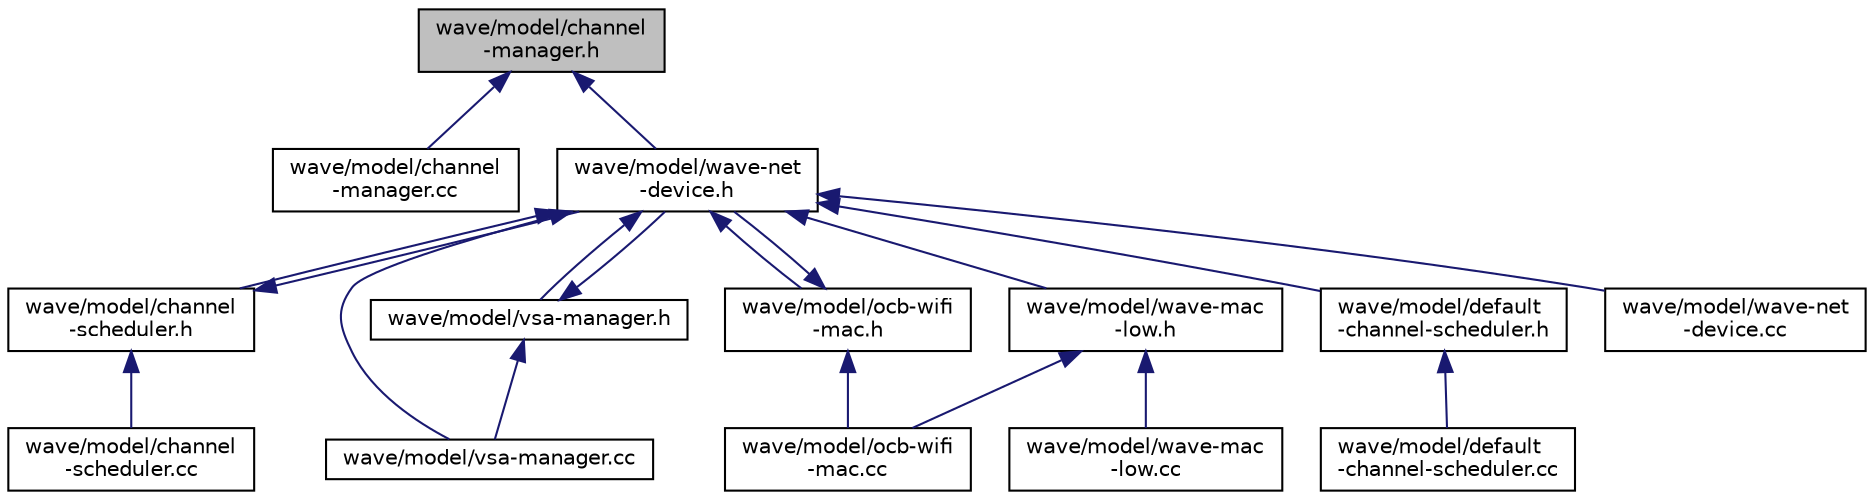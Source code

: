 digraph "wave/model/channel-manager.h"
{
  edge [fontname="Helvetica",fontsize="10",labelfontname="Helvetica",labelfontsize="10"];
  node [fontname="Helvetica",fontsize="10",shape=record];
  Node1 [label="wave/model/channel\l-manager.h",height=0.2,width=0.4,color="black", fillcolor="grey75", style="filled", fontcolor="black"];
  Node1 -> Node2 [dir="back",color="midnightblue",fontsize="10",style="solid"];
  Node2 [label="wave/model/channel\l-manager.cc",height=0.2,width=0.4,color="black", fillcolor="white", style="filled",URL="$d3/d47/channel-manager_8cc.html"];
  Node1 -> Node3 [dir="back",color="midnightblue",fontsize="10",style="solid"];
  Node3 [label="wave/model/wave-net\l-device.h",height=0.2,width=0.4,color="black", fillcolor="white", style="filled",URL="$da/d7b/wave-net-device_8h.html"];
  Node3 -> Node4 [dir="back",color="midnightblue",fontsize="10",style="solid"];
  Node4 [label="wave/model/channel\l-scheduler.h",height=0.2,width=0.4,color="black", fillcolor="white", style="filled",URL="$d4/d27/channel-scheduler_8h.html"];
  Node4 -> Node5 [dir="back",color="midnightblue",fontsize="10",style="solid"];
  Node5 [label="wave/model/channel\l-scheduler.cc",height=0.2,width=0.4,color="black", fillcolor="white", style="filled",URL="$db/d09/channel-scheduler_8cc.html"];
  Node4 -> Node3 [dir="back",color="midnightblue",fontsize="10",style="solid"];
  Node3 -> Node6 [dir="back",color="midnightblue",fontsize="10",style="solid"];
  Node6 [label="wave/model/ocb-wifi\l-mac.h",height=0.2,width=0.4,color="black", fillcolor="white", style="filled",URL="$d1/d6c/ocb-wifi-mac_8h.html"];
  Node6 -> Node3 [dir="back",color="midnightblue",fontsize="10",style="solid"];
  Node6 -> Node7 [dir="back",color="midnightblue",fontsize="10",style="solid"];
  Node7 [label="wave/model/ocb-wifi\l-mac.cc",height=0.2,width=0.4,color="black", fillcolor="white", style="filled",URL="$d8/d49/ocb-wifi-mac_8cc.html"];
  Node3 -> Node8 [dir="back",color="midnightblue",fontsize="10",style="solid"];
  Node8 [label="wave/model/vsa-manager.h",height=0.2,width=0.4,color="black", fillcolor="white", style="filled",URL="$da/d40/vsa-manager_8h.html"];
  Node8 -> Node3 [dir="back",color="midnightblue",fontsize="10",style="solid"];
  Node8 -> Node9 [dir="back",color="midnightblue",fontsize="10",style="solid"];
  Node9 [label="wave/model/vsa-manager.cc",height=0.2,width=0.4,color="black", fillcolor="white", style="filled",URL="$db/d8d/vsa-manager_8cc.html"];
  Node3 -> Node10 [dir="back",color="midnightblue",fontsize="10",style="solid"];
  Node10 [label="wave/model/default\l-channel-scheduler.h",height=0.2,width=0.4,color="black", fillcolor="white", style="filled",URL="$d5/d6d/default-channel-scheduler_8h.html"];
  Node10 -> Node11 [dir="back",color="midnightblue",fontsize="10",style="solid"];
  Node11 [label="wave/model/default\l-channel-scheduler.cc",height=0.2,width=0.4,color="black", fillcolor="white", style="filled",URL="$db/d0a/default-channel-scheduler_8cc.html"];
  Node3 -> Node12 [dir="back",color="midnightblue",fontsize="10",style="solid"];
  Node12 [label="wave/model/wave-mac\l-low.h",height=0.2,width=0.4,color="black", fillcolor="white", style="filled",URL="$de/dc2/wave-mac-low_8h.html"];
  Node12 -> Node7 [dir="back",color="midnightblue",fontsize="10",style="solid"];
  Node12 -> Node13 [dir="back",color="midnightblue",fontsize="10",style="solid"];
  Node13 [label="wave/model/wave-mac\l-low.cc",height=0.2,width=0.4,color="black", fillcolor="white", style="filled",URL="$d1/d22/wave-mac-low_8cc.html"];
  Node3 -> Node9 [dir="back",color="midnightblue",fontsize="10",style="solid"];
  Node3 -> Node14 [dir="back",color="midnightblue",fontsize="10",style="solid"];
  Node14 [label="wave/model/wave-net\l-device.cc",height=0.2,width=0.4,color="black", fillcolor="white", style="filled",URL="$d2/d14/wave-net-device_8cc.html"];
}
